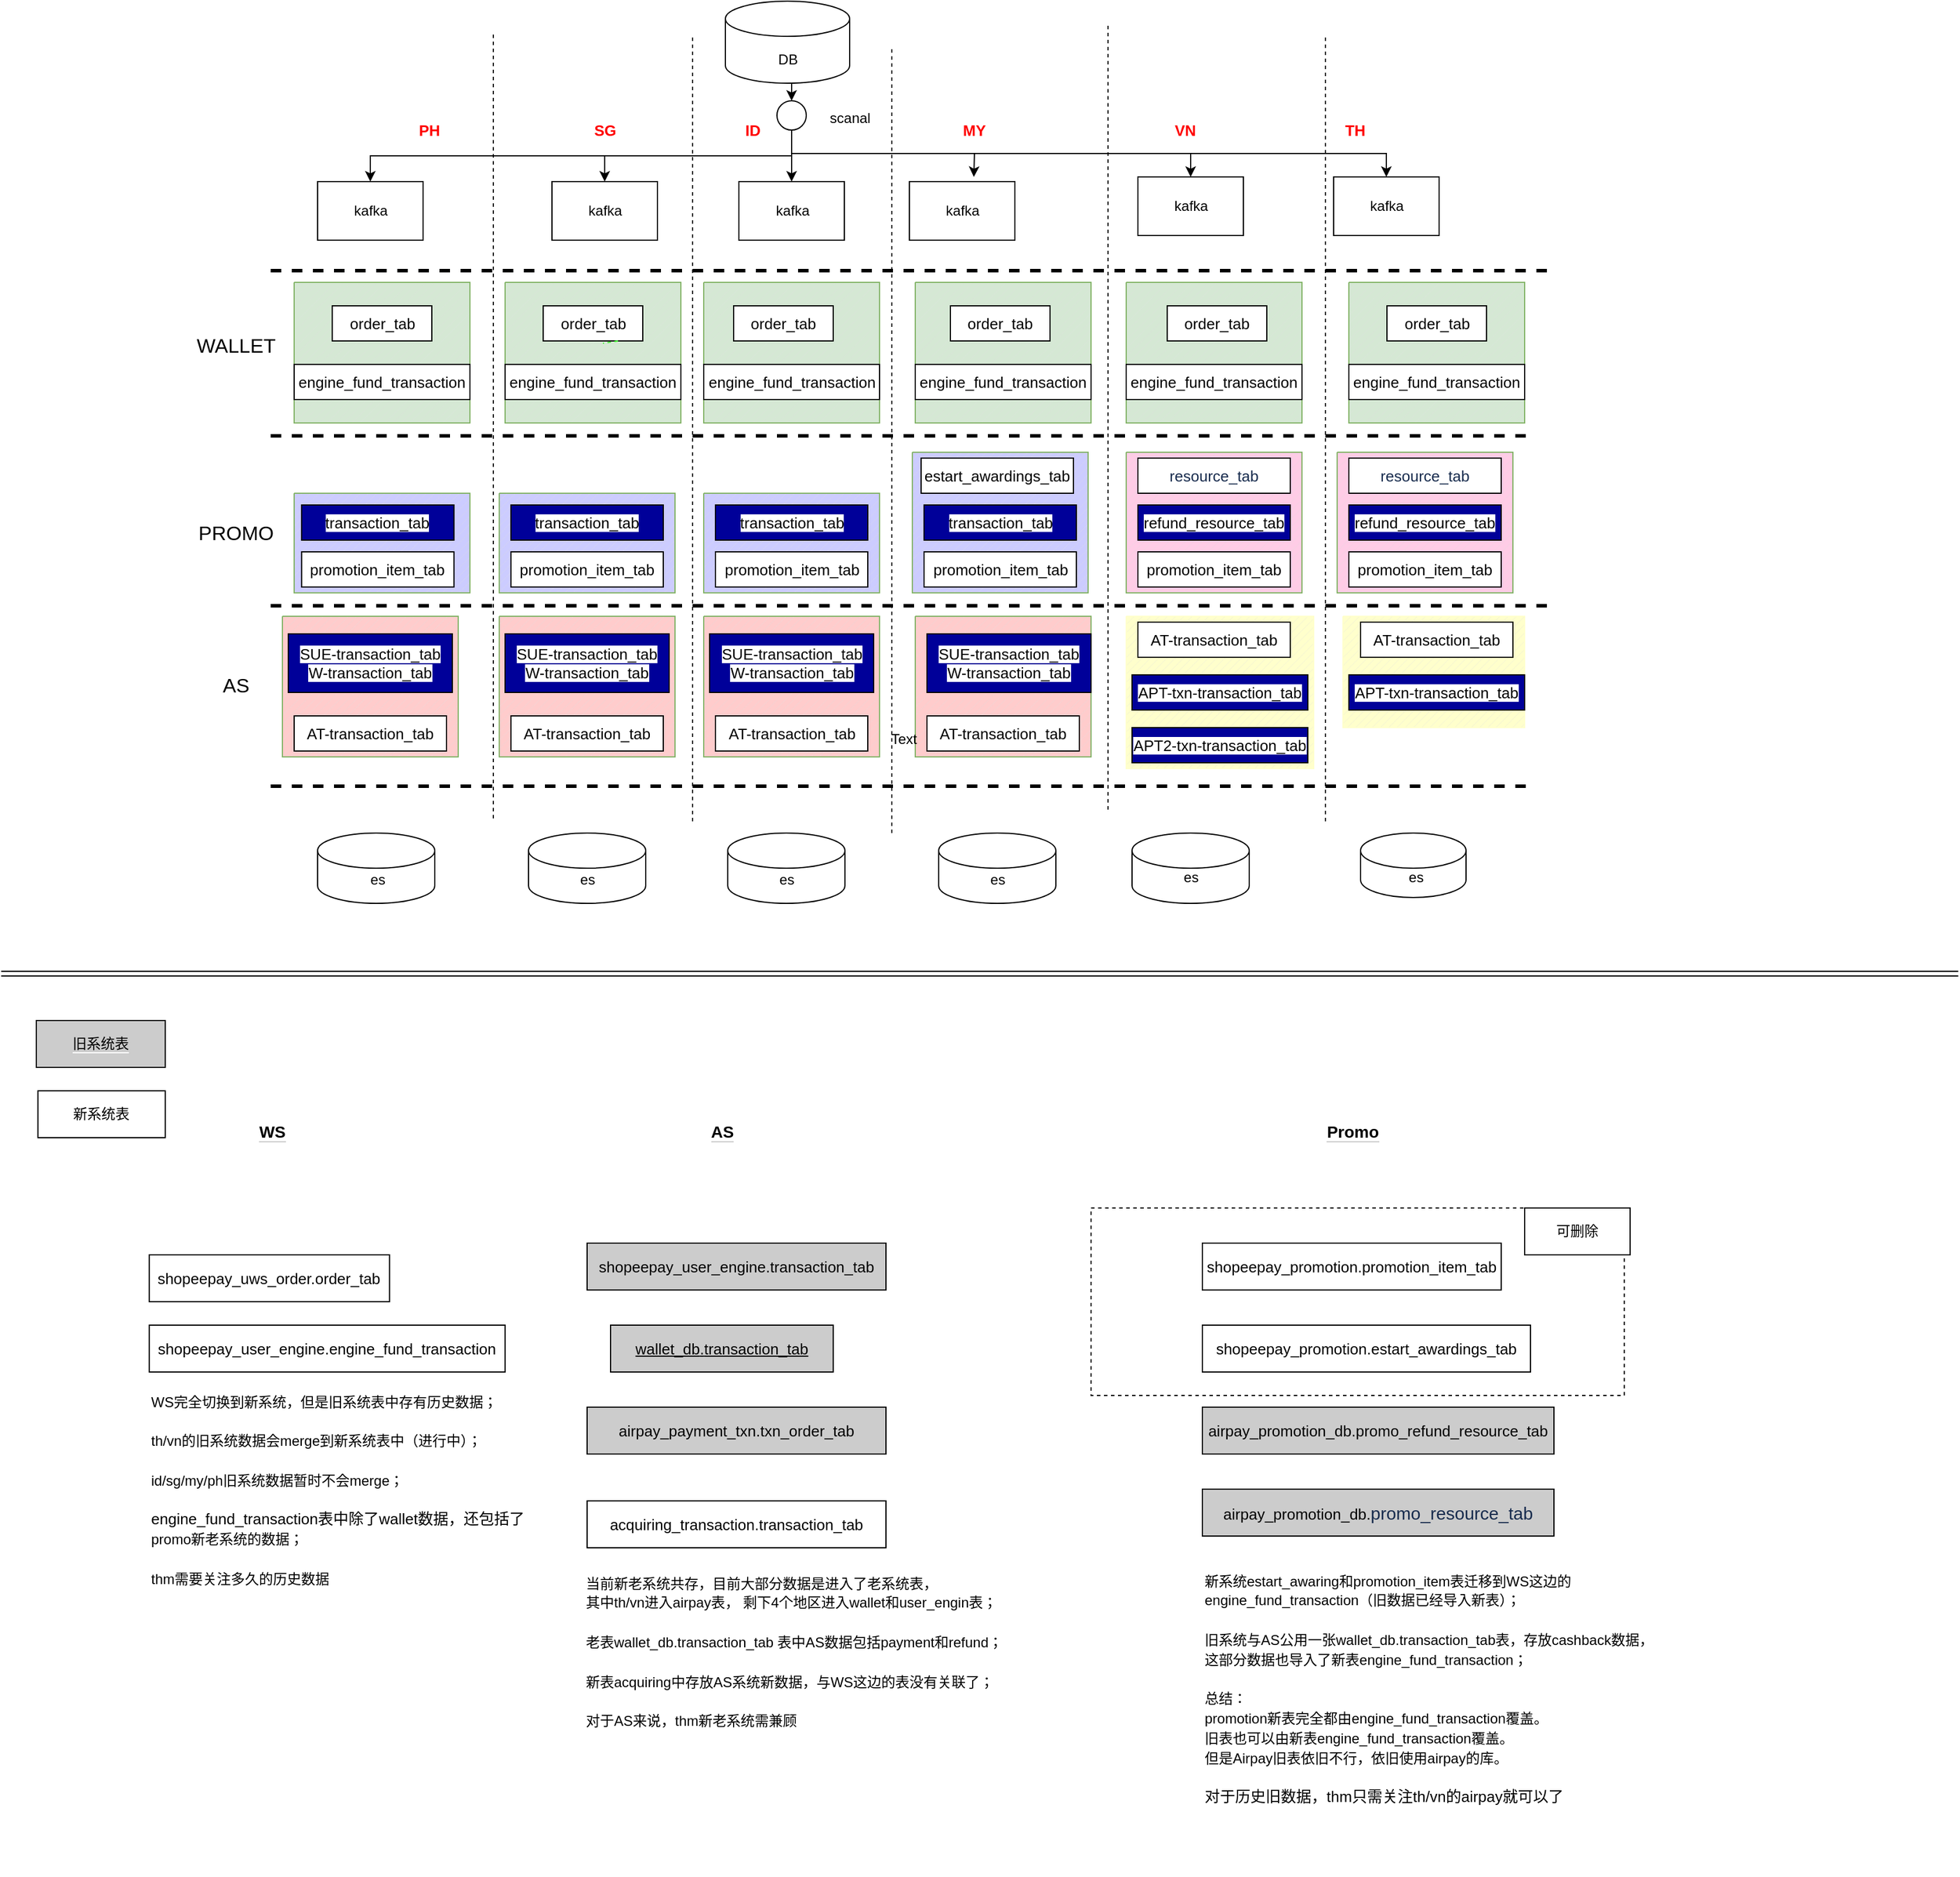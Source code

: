 <mxfile version="20.1.1" type="github">
  <diagram id="Rgu9b10L2iE2rET0YDp5" name="Page-1">
    <mxGraphModel dx="2493" dy="812" grid="1" gridSize="10" guides="1" tooltips="1" connect="1" arrows="1" fold="1" page="1" pageScale="1" pageWidth="827" pageHeight="1169" math="0" shadow="0">
      <root>
        <mxCell id="0" />
        <mxCell id="1" parent="0" />
        <mxCell id="pQwVAWviluEdPdVqKTF4-21" value="" style="rounded=0;whiteSpace=wrap;html=1;labelBackgroundColor=#FFFFFF;fontSize=12;fontColor=#000000;strokeColor=#000000;fillColor=#FFFFFF;dashed=1;" vertex="1" parent="1">
          <mxGeometry x="620" y="1040" width="455" height="160" as="geometry" />
        </mxCell>
        <mxCell id="u8LPxlXHGQV877NEv3iW-32" value="" style="verticalLabelPosition=bottom;verticalAlign=top;html=1;shape=mxgraph.basic.patternFillRect;fillStyle=diag;step=5;fillStrokeWidth=0.2;fillStrokeColor=#dddddd;fontFamily=Helvetica;fontSize=17;fillColor=#FFFFCC;strokeColor=#FFFFCC;" parent="1" vertex="1">
          <mxGeometry x="835" y="535" width="155" height="95" as="geometry" />
        </mxCell>
        <mxCell id="u8LPxlXHGQV877NEv3iW-31" value="" style="verticalLabelPosition=bottom;verticalAlign=top;html=1;shape=mxgraph.basic.patternFillRect;fillStyle=diag;step=5;fillStrokeWidth=0.2;fillStrokeColor=#dddddd;fontFamily=Helvetica;fontSize=17;fillColor=#FFFFCC;strokeColor=#FFFFCC;" parent="1" vertex="1">
          <mxGeometry x="650" y="535" width="160" height="130" as="geometry" />
        </mxCell>
        <mxCell id="u8LPxlXHGQV877NEv3iW-30" value="" style="verticalLabelPosition=bottom;verticalAlign=top;html=1;shape=mxgraph.basic.patternFillRect;fillStyle=diag;step=5;fillStrokeWidth=0.2;fillStrokeColor=#dddddd;fontFamily=Helvetica;fontSize=17;fillColor=#FFCCCC;strokeColor=#82b366;" parent="1" vertex="1">
          <mxGeometry x="470" y="535" width="150" height="120" as="geometry" />
        </mxCell>
        <mxCell id="u8LPxlXHGQV877NEv3iW-29" value="" style="verticalLabelPosition=bottom;verticalAlign=top;html=1;shape=mxgraph.basic.patternFillRect;fillStyle=diag;step=5;fillStrokeWidth=0.2;fillStrokeColor=#dddddd;fontFamily=Helvetica;fontSize=17;fillColor=#FFCCCC;strokeColor=#82b366;" parent="1" vertex="1">
          <mxGeometry x="289.5" y="535" width="150" height="120" as="geometry" />
        </mxCell>
        <mxCell id="u8LPxlXHGQV877NEv3iW-28" value="" style="verticalLabelPosition=bottom;verticalAlign=top;html=1;shape=mxgraph.basic.patternFillRect;fillStyle=diag;step=5;fillStrokeWidth=0.2;fillStrokeColor=#dddddd;fontFamily=Helvetica;fontSize=17;fillColor=#FFCCCC;strokeColor=#82b366;" parent="1" vertex="1">
          <mxGeometry x="115" y="535" width="150" height="120" as="geometry" />
        </mxCell>
        <mxCell id="u8LPxlXHGQV877NEv3iW-27" value="" style="verticalLabelPosition=bottom;verticalAlign=top;html=1;shape=mxgraph.basic.patternFillRect;fillStyle=diag;step=5;fillStrokeWidth=0.2;fillStrokeColor=#dddddd;fontFamily=Helvetica;fontSize=17;fillColor=#FFCCCC;strokeColor=#82b366;" parent="1" vertex="1">
          <mxGeometry x="-70" y="535" width="150" height="120" as="geometry" />
        </mxCell>
        <mxCell id="u8LPxlXHGQV877NEv3iW-7" value="" style="verticalLabelPosition=bottom;verticalAlign=top;html=1;shape=mxgraph.basic.patternFillRect;fillStyle=diag;step=5;fillStrokeWidth=0.2;fillStrokeColor=#dddddd;fontFamily=Helvetica;fontSize=17;fillColor=#CCCCFF;strokeColor=#82b366;" parent="1" vertex="1">
          <mxGeometry x="467.5" y="395" width="150" height="120" as="geometry" />
        </mxCell>
        <mxCell id="u8LPxlXHGQV877NEv3iW-6" value="" style="verticalLabelPosition=bottom;verticalAlign=top;html=1;shape=mxgraph.basic.patternFillRect;fillStyle=diag;step=5;fillStrokeWidth=0.2;fillStrokeColor=#dddddd;fontFamily=Helvetica;fontSize=17;fillColor=#FFCCE6;strokeColor=#82b366;" parent="1" vertex="1">
          <mxGeometry x="830" y="395" width="150" height="120" as="geometry" />
        </mxCell>
        <mxCell id="u8LPxlXHGQV877NEv3iW-5" value="" style="verticalLabelPosition=bottom;verticalAlign=top;html=1;shape=mxgraph.basic.patternFillRect;fillStyle=diag;step=5;fillStrokeWidth=0.2;fillStrokeColor=#dddddd;fontFamily=Helvetica;fontSize=17;fillColor=#FFCCE6;strokeColor=#82b366;" parent="1" vertex="1">
          <mxGeometry x="650" y="395" width="150" height="120" as="geometry" />
        </mxCell>
        <mxCell id="u8LPxlXHGQV877NEv3iW-4" value="" style="verticalLabelPosition=bottom;verticalAlign=top;html=1;shape=mxgraph.basic.patternFillRect;fillStyle=diag;step=5;fillStrokeWidth=0.2;fillStrokeColor=#dddddd;fontFamily=Helvetica;fontSize=17;fillColor=#CCCCFF;strokeColor=#82b366;" parent="1" vertex="1">
          <mxGeometry x="289.5" y="430" width="150" height="85" as="geometry" />
        </mxCell>
        <mxCell id="u8LPxlXHGQV877NEv3iW-3" value="" style="verticalLabelPosition=bottom;verticalAlign=top;html=1;shape=mxgraph.basic.patternFillRect;fillStyle=diag;step=5;fillStrokeWidth=0.2;fillStrokeColor=#dddddd;fontFamily=Helvetica;fontSize=17;fillColor=#CCCCFF;strokeColor=#82b366;" parent="1" vertex="1">
          <mxGeometry x="115" y="430" width="150" height="85" as="geometry" />
        </mxCell>
        <mxCell id="u8LPxlXHGQV877NEv3iW-2" value="" style="verticalLabelPosition=bottom;verticalAlign=top;html=1;shape=mxgraph.basic.patternFillRect;fillStyle=diag;step=5;fillStrokeWidth=0.2;fillStrokeColor=#dddddd;fontFamily=Helvetica;fontSize=17;fillColor=#CCCCFF;strokeColor=#82b366;" parent="1" vertex="1">
          <mxGeometry x="-60" y="430" width="150" height="85" as="geometry" />
        </mxCell>
        <mxCell id="obfEuhz5tkYcAMHYfL_A-12" value="" style="verticalLabelPosition=bottom;verticalAlign=top;html=1;shape=mxgraph.basic.patternFillRect;fillStyle=diag;step=5;fillStrokeWidth=0.2;fillStrokeColor=#dddddd;fontFamily=Helvetica;fontSize=17;fillColor=#d5e8d4;strokeColor=#82b366;" parent="1" vertex="1">
          <mxGeometry x="470" y="250" width="150" height="120" as="geometry" />
        </mxCell>
        <mxCell id="obfEuhz5tkYcAMHYfL_A-13" value="" style="verticalLabelPosition=bottom;verticalAlign=top;html=1;shape=mxgraph.basic.patternFillRect;fillStyle=diag;step=5;fillStrokeWidth=0.2;fillStrokeColor=#dddddd;fontFamily=Helvetica;fontSize=17;fillColor=#d5e8d4;strokeColor=#82b366;" parent="1" vertex="1">
          <mxGeometry x="289.5" y="250" width="150" height="120" as="geometry" />
        </mxCell>
        <mxCell id="obfEuhz5tkYcAMHYfL_A-11" value="" style="verticalLabelPosition=bottom;verticalAlign=top;html=1;shape=mxgraph.basic.patternFillRect;fillStyle=diag;step=5;fillStrokeWidth=0.2;fillStrokeColor=#dddddd;fontFamily=Helvetica;fontSize=17;fillColor=#d5e8d4;strokeColor=#82b366;" parent="1" vertex="1">
          <mxGeometry x="120" y="250" width="150" height="120" as="geometry" />
        </mxCell>
        <mxCell id="obfEuhz5tkYcAMHYfL_A-10" value="" style="verticalLabelPosition=bottom;verticalAlign=top;html=1;shape=mxgraph.basic.patternFillRect;fillStyle=diag;step=5;fillStrokeWidth=0.2;fillStrokeColor=#dddddd;fontFamily=Helvetica;fontSize=17;fillColor=#d5e8d4;strokeColor=#82b366;" parent="1" vertex="1">
          <mxGeometry x="-60" y="250" width="150" height="120" as="geometry" />
        </mxCell>
        <mxCell id="llHA0F0XFK7gP-8ioZ1l-37" style="edgeStyle=orthogonalEdgeStyle;rounded=0;orthogonalLoop=1;jettySize=auto;html=1;exitX=0.5;exitY=1;exitDx=0;exitDy=0;exitPerimeter=0;entryX=0.5;entryY=0;entryDx=0;entryDy=0;" parent="1" source="z7aQq6HsLRBQIQAuG7Yg-2" target="llHA0F0XFK7gP-8ioZ1l-36" edge="1">
          <mxGeometry relative="1" as="geometry" />
        </mxCell>
        <mxCell id="z7aQq6HsLRBQIQAuG7Yg-2" value="" style="shape=cylinder3;whiteSpace=wrap;html=1;boundedLbl=1;backgroundOutline=1;size=15;" parent="1" vertex="1">
          <mxGeometry x="308" y="10" width="106" height="70" as="geometry" />
        </mxCell>
        <mxCell id="z7aQq6HsLRBQIQAuG7Yg-3" value="DB" style="text;html=1;resizable=0;autosize=1;align=center;verticalAlign=middle;points=[];fillColor=none;strokeColor=none;rounded=0;" parent="1" vertex="1">
          <mxGeometry x="346" y="50" width="30" height="20" as="geometry" />
        </mxCell>
        <mxCell id="llHA0F0XFK7gP-8ioZ1l-1" value="" style="group" parent="1" vertex="1" connectable="0">
          <mxGeometry x="310" y="720" width="100" height="60" as="geometry" />
        </mxCell>
        <mxCell id="z7aQq6HsLRBQIQAuG7Yg-13" value="" style="shape=cylinder3;whiteSpace=wrap;html=1;boundedLbl=1;backgroundOutline=1;size=15;" parent="llHA0F0XFK7gP-8ioZ1l-1" vertex="1">
          <mxGeometry width="100" height="60" as="geometry" />
        </mxCell>
        <mxCell id="z7aQq6HsLRBQIQAuG7Yg-14" value="es" style="text;html=1;resizable=0;autosize=1;align=center;verticalAlign=middle;points=[];fillColor=none;strokeColor=none;rounded=0;" parent="llHA0F0XFK7gP-8ioZ1l-1" vertex="1">
          <mxGeometry x="35" y="30" width="30" height="20" as="geometry" />
        </mxCell>
        <mxCell id="llHA0F0XFK7gP-8ioZ1l-3" value="scanal" style="text;html=1;resizable=0;autosize=1;align=center;verticalAlign=middle;points=[];fillColor=none;strokeColor=none;rounded=0;" parent="1" vertex="1">
          <mxGeometry x="384" y="95" width="60" height="30" as="geometry" />
        </mxCell>
        <mxCell id="llHA0F0XFK7gP-8ioZ1l-20" value="" style="group" parent="1" vertex="1" connectable="0">
          <mxGeometry x="-40" y="164" width="90" height="50" as="geometry" />
        </mxCell>
        <mxCell id="SS__GNAfp92p4op3PODm-1" value="" style="rounded=0;whiteSpace=wrap;html=1;" parent="llHA0F0XFK7gP-8ioZ1l-20" vertex="1">
          <mxGeometry width="90" height="50" as="geometry" />
        </mxCell>
        <mxCell id="z7aQq6HsLRBQIQAuG7Yg-1" value="kafka" style="text;html=1;resizable=0;autosize=1;align=center;verticalAlign=middle;points=[];fillColor=none;strokeColor=none;rounded=0;" parent="llHA0F0XFK7gP-8ioZ1l-20" vertex="1">
          <mxGeometry x="25.0" y="14.997" width="40" height="20" as="geometry" />
        </mxCell>
        <mxCell id="llHA0F0XFK7gP-8ioZ1l-21" value="" style="group" parent="1" vertex="1" connectable="0">
          <mxGeometry x="827" y="160" width="90" height="50" as="geometry" />
        </mxCell>
        <mxCell id="llHA0F0XFK7gP-8ioZ1l-22" value="" style="rounded=0;whiteSpace=wrap;html=1;" parent="llHA0F0XFK7gP-8ioZ1l-21" vertex="1">
          <mxGeometry width="90" height="50" as="geometry" />
        </mxCell>
        <mxCell id="llHA0F0XFK7gP-8ioZ1l-23" value="kafka" style="text;html=1;resizable=0;autosize=1;align=center;verticalAlign=middle;points=[];fillColor=none;strokeColor=none;rounded=0;" parent="llHA0F0XFK7gP-8ioZ1l-21" vertex="1">
          <mxGeometry x="25.0" y="14.997" width="40" height="20" as="geometry" />
        </mxCell>
        <mxCell id="llHA0F0XFK7gP-8ioZ1l-24" value="" style="group" parent="1" vertex="1" connectable="0">
          <mxGeometry x="660" y="160" width="90" height="50" as="geometry" />
        </mxCell>
        <mxCell id="llHA0F0XFK7gP-8ioZ1l-25" value="" style="rounded=0;whiteSpace=wrap;html=1;" parent="llHA0F0XFK7gP-8ioZ1l-24" vertex="1">
          <mxGeometry width="90" height="50" as="geometry" />
        </mxCell>
        <mxCell id="llHA0F0XFK7gP-8ioZ1l-26" value="kafka" style="text;html=1;resizable=0;autosize=1;align=center;verticalAlign=middle;points=[];fillColor=none;strokeColor=none;rounded=0;" parent="llHA0F0XFK7gP-8ioZ1l-24" vertex="1">
          <mxGeometry x="25.0" y="14.997" width="40" height="20" as="geometry" />
        </mxCell>
        <mxCell id="llHA0F0XFK7gP-8ioZ1l-27" value="" style="group" parent="1" vertex="1" connectable="0">
          <mxGeometry x="465" y="164" width="90" height="50" as="geometry" />
        </mxCell>
        <mxCell id="llHA0F0XFK7gP-8ioZ1l-28" value="" style="rounded=0;whiteSpace=wrap;html=1;" parent="llHA0F0XFK7gP-8ioZ1l-27" vertex="1">
          <mxGeometry width="90" height="50" as="geometry" />
        </mxCell>
        <mxCell id="llHA0F0XFK7gP-8ioZ1l-29" value="kafka" style="text;html=1;resizable=0;autosize=1;align=center;verticalAlign=middle;points=[];fillColor=none;strokeColor=none;rounded=0;" parent="llHA0F0XFK7gP-8ioZ1l-27" vertex="1">
          <mxGeometry x="25.0" y="14.997" width="40" height="20" as="geometry" />
        </mxCell>
        <mxCell id="llHA0F0XFK7gP-8ioZ1l-30" value="" style="group" parent="1" vertex="1" connectable="0">
          <mxGeometry x="319.5" y="164" width="90" height="50" as="geometry" />
        </mxCell>
        <mxCell id="llHA0F0XFK7gP-8ioZ1l-31" value="" style="rounded=0;whiteSpace=wrap;html=1;" parent="llHA0F0XFK7gP-8ioZ1l-30" vertex="1">
          <mxGeometry width="90" height="50" as="geometry" />
        </mxCell>
        <mxCell id="llHA0F0XFK7gP-8ioZ1l-32" value="kafka" style="text;html=1;resizable=0;autosize=1;align=center;verticalAlign=middle;points=[];fillColor=none;strokeColor=none;rounded=0;" parent="llHA0F0XFK7gP-8ioZ1l-30" vertex="1">
          <mxGeometry x="25.0" y="14.997" width="40" height="20" as="geometry" />
        </mxCell>
        <mxCell id="llHA0F0XFK7gP-8ioZ1l-33" value="" style="group" parent="1" vertex="1" connectable="0">
          <mxGeometry x="160" y="164" width="90" height="50" as="geometry" />
        </mxCell>
        <mxCell id="llHA0F0XFK7gP-8ioZ1l-34" value="" style="rounded=0;whiteSpace=wrap;html=1;" parent="llHA0F0XFK7gP-8ioZ1l-33" vertex="1">
          <mxGeometry width="90" height="50" as="geometry" />
        </mxCell>
        <mxCell id="llHA0F0XFK7gP-8ioZ1l-35" value="kafka" style="text;html=1;resizable=0;autosize=1;align=center;verticalAlign=middle;points=[];fillColor=none;strokeColor=none;rounded=0;" parent="llHA0F0XFK7gP-8ioZ1l-33" vertex="1">
          <mxGeometry x="25.0" y="14.997" width="40" height="20" as="geometry" />
        </mxCell>
        <mxCell id="llHA0F0XFK7gP-8ioZ1l-38" style="edgeStyle=orthogonalEdgeStyle;rounded=0;orthogonalLoop=1;jettySize=auto;html=1;exitX=0.5;exitY=1;exitDx=0;exitDy=0;entryX=0.5;entryY=0;entryDx=0;entryDy=0;" parent="1" source="llHA0F0XFK7gP-8ioZ1l-36" target="SS__GNAfp92p4op3PODm-1" edge="1">
          <mxGeometry relative="1" as="geometry" />
        </mxCell>
        <mxCell id="llHA0F0XFK7gP-8ioZ1l-41" style="edgeStyle=orthogonalEdgeStyle;rounded=0;orthogonalLoop=1;jettySize=auto;html=1;exitX=0.5;exitY=1;exitDx=0;exitDy=0;" parent="1" source="llHA0F0XFK7gP-8ioZ1l-36" edge="1">
          <mxGeometry relative="1" as="geometry">
            <mxPoint x="520" y="160" as="targetPoint" />
          </mxGeometry>
        </mxCell>
        <mxCell id="llHA0F0XFK7gP-8ioZ1l-42" style="edgeStyle=orthogonalEdgeStyle;rounded=0;orthogonalLoop=1;jettySize=auto;html=1;exitX=0.5;exitY=1;exitDx=0;exitDy=0;entryX=0.5;entryY=0;entryDx=0;entryDy=0;" parent="1" source="llHA0F0XFK7gP-8ioZ1l-36" target="llHA0F0XFK7gP-8ioZ1l-25" edge="1">
          <mxGeometry relative="1" as="geometry">
            <mxPoint x="640" y="160" as="targetPoint" />
          </mxGeometry>
        </mxCell>
        <mxCell id="llHA0F0XFK7gP-8ioZ1l-43" style="edgeStyle=orthogonalEdgeStyle;rounded=0;orthogonalLoop=1;jettySize=auto;html=1;exitX=0.5;exitY=1;exitDx=0;exitDy=0;entryX=0.5;entryY=0;entryDx=0;entryDy=0;" parent="1" source="llHA0F0XFK7gP-8ioZ1l-36" target="llHA0F0XFK7gP-8ioZ1l-22" edge="1">
          <mxGeometry relative="1" as="geometry">
            <mxPoint x="780" y="160" as="targetPoint" />
          </mxGeometry>
        </mxCell>
        <mxCell id="llHA0F0XFK7gP-8ioZ1l-44" style="edgeStyle=orthogonalEdgeStyle;rounded=0;orthogonalLoop=1;jettySize=auto;html=1;exitX=0.5;exitY=1;exitDx=0;exitDy=0;entryX=0.5;entryY=0;entryDx=0;entryDy=0;" parent="1" source="llHA0F0XFK7gP-8ioZ1l-36" target="llHA0F0XFK7gP-8ioZ1l-34" edge="1">
          <mxGeometry relative="1" as="geometry" />
        </mxCell>
        <mxCell id="llHA0F0XFK7gP-8ioZ1l-57" style="edgeStyle=orthogonalEdgeStyle;rounded=0;orthogonalLoop=1;jettySize=auto;html=1;exitX=0.5;exitY=1;exitDx=0;exitDy=0;fontSize=13;fontColor=#FF0000;" parent="1" source="llHA0F0XFK7gP-8ioZ1l-36" target="llHA0F0XFK7gP-8ioZ1l-31" edge="1">
          <mxGeometry relative="1" as="geometry" />
        </mxCell>
        <mxCell id="llHA0F0XFK7gP-8ioZ1l-36" value="" style="ellipse;whiteSpace=wrap;html=1;aspect=fixed;" parent="1" vertex="1">
          <mxGeometry x="352" y="95" width="25" height="25" as="geometry" />
        </mxCell>
        <mxCell id="llHA0F0XFK7gP-8ioZ1l-45" value="" style="endArrow=none;dashed=1;html=1;rounded=0;" parent="1" edge="1">
          <mxGeometry width="50" height="50" relative="1" as="geometry">
            <mxPoint x="110" y="707.5" as="sourcePoint" />
            <mxPoint x="110" y="37.5" as="targetPoint" />
          </mxGeometry>
        </mxCell>
        <mxCell id="llHA0F0XFK7gP-8ioZ1l-46" value="" style="endArrow=none;dashed=1;html=1;rounded=0;" parent="1" edge="1">
          <mxGeometry width="50" height="50" relative="1" as="geometry">
            <mxPoint x="280" y="710" as="sourcePoint" />
            <mxPoint x="280" y="40" as="targetPoint" />
          </mxGeometry>
        </mxCell>
        <mxCell id="llHA0F0XFK7gP-8ioZ1l-47" value="" style="endArrow=none;dashed=1;html=1;rounded=0;" parent="1" edge="1">
          <mxGeometry width="50" height="50" relative="1" as="geometry">
            <mxPoint x="450" y="720" as="sourcePoint" />
            <mxPoint x="450" y="50" as="targetPoint" />
          </mxGeometry>
        </mxCell>
        <mxCell id="llHA0F0XFK7gP-8ioZ1l-48" value="" style="endArrow=none;dashed=1;html=1;rounded=0;" parent="1" edge="1">
          <mxGeometry width="50" height="50" relative="1" as="geometry">
            <mxPoint x="634.5" y="700" as="sourcePoint" />
            <mxPoint x="634.5" y="30" as="targetPoint" />
          </mxGeometry>
        </mxCell>
        <mxCell id="llHA0F0XFK7gP-8ioZ1l-49" value="" style="endArrow=none;dashed=1;html=1;rounded=0;" parent="1" edge="1">
          <mxGeometry width="50" height="50" relative="1" as="geometry">
            <mxPoint x="820" y="710" as="sourcePoint" />
            <mxPoint x="820" y="40" as="targetPoint" />
          </mxGeometry>
        </mxCell>
        <mxCell id="llHA0F0XFK7gP-8ioZ1l-50" value="&lt;b style=&quot;color: rgb(255, 0, 0); font-size: 13px;&quot;&gt;PH&lt;/b&gt;" style="text;html=1;resizable=0;autosize=1;align=center;verticalAlign=middle;points=[];fillColor=none;strokeColor=none;rounded=0;" parent="1" vertex="1">
          <mxGeometry x="40" y="110" width="30" height="20" as="geometry" />
        </mxCell>
        <mxCell id="llHA0F0XFK7gP-8ioZ1l-51" value="&lt;b style=&quot;color: rgb(255, 0, 0); font-size: 13px;&quot;&gt;SG&lt;/b&gt;" style="text;html=1;resizable=0;autosize=1;align=center;verticalAlign=middle;points=[];fillColor=none;strokeColor=none;rounded=0;" parent="1" vertex="1">
          <mxGeometry x="190" y="110" width="30" height="20" as="geometry" />
        </mxCell>
        <mxCell id="llHA0F0XFK7gP-8ioZ1l-52" value="&lt;b style=&quot;color: rgb(255, 0, 0); font-size: 13px;&quot;&gt;MY&lt;/b&gt;" style="text;html=1;resizable=0;autosize=1;align=center;verticalAlign=middle;points=[];fillColor=none;strokeColor=none;rounded=0;" parent="1" vertex="1">
          <mxGeometry x="500" y="110" width="40" height="20" as="geometry" />
        </mxCell>
        <mxCell id="llHA0F0XFK7gP-8ioZ1l-53" value="&lt;b style=&quot;color: rgb(255, 0, 0); font-size: 13px;&quot;&gt;VN&lt;/b&gt;" style="text;html=1;resizable=0;autosize=1;align=center;verticalAlign=middle;points=[];fillColor=none;strokeColor=none;rounded=0;" parent="1" vertex="1">
          <mxGeometry x="685" y="110" width="30" height="20" as="geometry" />
        </mxCell>
        <mxCell id="llHA0F0XFK7gP-8ioZ1l-54" value="&lt;font color=&quot;#ff0000&quot;&gt;&lt;span style=&quot;font-size: 13px;&quot;&gt;&lt;b&gt;TH&lt;/b&gt;&lt;/span&gt;&lt;/font&gt;" style="text;html=1;resizable=0;autosize=1;align=center;verticalAlign=middle;points=[];fillColor=none;strokeColor=none;rounded=0;" parent="1" vertex="1">
          <mxGeometry x="830" y="110" width="30" height="20" as="geometry" />
        </mxCell>
        <mxCell id="llHA0F0XFK7gP-8ioZ1l-55" value="&lt;font color=&quot;#ff0000&quot; style=&quot;font-size: 13px;&quot;&gt;&lt;b&gt;ID&lt;/b&gt;&lt;/font&gt;" style="text;html=1;resizable=0;autosize=1;align=center;verticalAlign=middle;points=[];fillColor=none;strokeColor=none;rounded=0;fontSize=13;" parent="1" vertex="1">
          <mxGeometry x="316" y="110" width="30" height="20" as="geometry" />
        </mxCell>
        <mxCell id="llHA0F0XFK7gP-8ioZ1l-58" value="" style="group" parent="1" vertex="1" connectable="0">
          <mxGeometry x="140" y="720" width="100" height="60" as="geometry" />
        </mxCell>
        <mxCell id="llHA0F0XFK7gP-8ioZ1l-59" value="" style="shape=cylinder3;whiteSpace=wrap;html=1;boundedLbl=1;backgroundOutline=1;size=15;" parent="llHA0F0XFK7gP-8ioZ1l-58" vertex="1">
          <mxGeometry width="100" height="60" as="geometry" />
        </mxCell>
        <mxCell id="llHA0F0XFK7gP-8ioZ1l-60" value="es" style="text;html=1;resizable=0;autosize=1;align=center;verticalAlign=middle;points=[];fillColor=none;strokeColor=none;rounded=0;" parent="llHA0F0XFK7gP-8ioZ1l-58" vertex="1">
          <mxGeometry x="35" y="30" width="30" height="20" as="geometry" />
        </mxCell>
        <mxCell id="llHA0F0XFK7gP-8ioZ1l-61" value="" style="group" parent="1" vertex="1" connectable="0">
          <mxGeometry x="-38.64" y="720" width="100" height="60" as="geometry" />
        </mxCell>
        <mxCell id="obfEuhz5tkYcAMHYfL_A-16" style="edgeStyle=none;shape=connector;rounded=0;orthogonalLoop=1;jettySize=auto;html=1;exitX=0.855;exitY=1;exitDx=0;exitDy=-4.35;exitPerimeter=0;entryX=0.717;entryY=1.1;entryDx=0;entryDy=0;entryPerimeter=0;dashed=1;labelBackgroundColor=default;fontFamily=Helvetica;fontSize=17;fontColor=#000000;endArrow=none;strokeColor=#35FF26;fillColor=#33FF99;" parent="llHA0F0XFK7gP-8ioZ1l-61" source="llHA0F0XFK7gP-8ioZ1l-62" target="llHA0F0XFK7gP-8ioZ1l-63" edge="1">
          <mxGeometry relative="1" as="geometry" />
        </mxCell>
        <mxCell id="llHA0F0XFK7gP-8ioZ1l-62" value="" style="shape=cylinder3;whiteSpace=wrap;html=1;boundedLbl=1;backgroundOutline=1;size=15;" parent="llHA0F0XFK7gP-8ioZ1l-61" vertex="1">
          <mxGeometry x="-1.364" width="100" height="60" as="geometry" />
        </mxCell>
        <mxCell id="llHA0F0XFK7gP-8ioZ1l-63" value="es" style="text;html=1;resizable=0;autosize=1;align=center;verticalAlign=middle;points=[];fillColor=none;strokeColor=none;rounded=0;" parent="llHA0F0XFK7gP-8ioZ1l-61" vertex="1">
          <mxGeometry x="35" y="30" width="30" height="20" as="geometry" />
        </mxCell>
        <mxCell id="llHA0F0XFK7gP-8ioZ1l-64" value="" style="group" parent="1" vertex="1" connectable="0">
          <mxGeometry x="490" y="740" width="100" height="60" as="geometry" />
        </mxCell>
        <mxCell id="llHA0F0XFK7gP-8ioZ1l-65" value="" style="shape=cylinder3;whiteSpace=wrap;html=1;boundedLbl=1;backgroundOutline=1;size=15;" parent="llHA0F0XFK7gP-8ioZ1l-64" vertex="1">
          <mxGeometry y="-20" width="100" height="60" as="geometry" />
        </mxCell>
        <mxCell id="llHA0F0XFK7gP-8ioZ1l-66" value="es" style="text;html=1;resizable=0;autosize=1;align=center;verticalAlign=middle;points=[];fillColor=none;strokeColor=none;rounded=0;" parent="llHA0F0XFK7gP-8ioZ1l-64" vertex="1">
          <mxGeometry x="35" y="10" width="30" height="20" as="geometry" />
        </mxCell>
        <mxCell id="llHA0F0XFK7gP-8ioZ1l-70" value="" style="group" parent="1" vertex="1" connectable="0">
          <mxGeometry x="850" y="720" width="90" height="55" as="geometry" />
        </mxCell>
        <mxCell id="llHA0F0XFK7gP-8ioZ1l-71" value="" style="shape=cylinder3;whiteSpace=wrap;html=1;boundedLbl=1;backgroundOutline=1;size=15;" parent="llHA0F0XFK7gP-8ioZ1l-70" vertex="1">
          <mxGeometry width="90" height="55.0" as="geometry" />
        </mxCell>
        <mxCell id="llHA0F0XFK7gP-8ioZ1l-72" value="es" style="text;html=1;resizable=0;autosize=1;align=center;verticalAlign=middle;points=[];fillColor=none;strokeColor=none;rounded=0;" parent="llHA0F0XFK7gP-8ioZ1l-70" vertex="1">
          <mxGeometry x="31.5" y="27.5" width="30" height="20" as="geometry" />
        </mxCell>
        <mxCell id="llHA0F0XFK7gP-8ioZ1l-74" value="" style="endArrow=none;dashed=1;html=1;rounded=0;fontSize=17;fontColor=#33FF33;fillColor=#33FF99;strokeColor=#000000;fontStyle=0;spacing=4;strokeWidth=3;" parent="1" edge="1">
          <mxGeometry width="50" height="50" relative="1" as="geometry">
            <mxPoint x="-80" y="240" as="sourcePoint" />
            <mxPoint x="1010" y="240" as="targetPoint" />
          </mxGeometry>
        </mxCell>
        <mxCell id="llHA0F0XFK7gP-8ioZ1l-75" value="" style="endArrow=none;dashed=1;html=1;rounded=0;fontSize=17;fontColor=#33FF33;fillColor=#33FF99;strokeColor=#000000;fontStyle=1;spacing=4;strokeWidth=3;" parent="1" edge="1">
          <mxGeometry width="50" height="50" relative="1" as="geometry">
            <mxPoint x="-80" y="381" as="sourcePoint" />
            <mxPoint x="1000" y="381" as="targetPoint" />
          </mxGeometry>
        </mxCell>
        <mxCell id="llHA0F0XFK7gP-8ioZ1l-77" value="" style="endArrow=none;dashed=1;html=1;rounded=0;fontSize=17;fontColor=#33FF33;fillColor=#33FF99;strokeColor=#000000;fontStyle=1;spacing=4;strokeWidth=3;" parent="1" edge="1">
          <mxGeometry width="50" height="50" relative="1" as="geometry">
            <mxPoint x="-80" y="526" as="sourcePoint" />
            <mxPoint x="1010" y="526" as="targetPoint" />
          </mxGeometry>
        </mxCell>
        <mxCell id="llHA0F0XFK7gP-8ioZ1l-68" value="" style="shape=cylinder3;whiteSpace=wrap;html=1;boundedLbl=1;backgroundOutline=1;size=15;" parent="1" vertex="1">
          <mxGeometry x="655" y="720" width="100" height="60" as="geometry" />
        </mxCell>
        <mxCell id="llHA0F0XFK7gP-8ioZ1l-76" value="" style="endArrow=none;dashed=1;html=1;rounded=0;fontSize=17;fontColor=#33FF33;fillColor=#33FF99;strokeColor=#000000;fontStyle=1;spacing=4;strokeWidth=3;" parent="1" edge="1">
          <mxGeometry width="50" height="50" relative="1" as="geometry">
            <mxPoint x="-80" y="680" as="sourcePoint" />
            <mxPoint x="1000" y="680" as="targetPoint" />
          </mxGeometry>
        </mxCell>
        <mxCell id="llHA0F0XFK7gP-8ioZ1l-79" value="es" style="text;html=1;resizable=0;autosize=1;align=center;verticalAlign=middle;points=[];fillColor=none;strokeColor=none;rounded=0;" parent="1" vertex="1">
          <mxGeometry x="690" y="747.5" width="30" height="20" as="geometry" />
        </mxCell>
        <mxCell id="llHA0F0XFK7gP-8ioZ1l-80" value="&lt;font color=&quot;#000000&quot;&gt;WALLET&lt;/font&gt;" style="text;html=1;resizable=0;autosize=1;align=center;verticalAlign=middle;points=[];fillColor=none;strokeColor=none;rounded=0;fontFamily=Helvetica;fontSize=17;fontColor=#33FF33;" parent="1" vertex="1">
          <mxGeometry x="-150" y="290" width="80" height="30" as="geometry" />
        </mxCell>
        <mxCell id="llHA0F0XFK7gP-8ioZ1l-81" value="&lt;font color=&quot;#000000&quot;&gt;PROMO&lt;/font&gt;" style="text;html=1;resizable=0;autosize=1;align=center;verticalAlign=middle;points=[];fillColor=none;strokeColor=none;rounded=0;fontFamily=Helvetica;fontSize=17;fontColor=#33FF33;" parent="1" vertex="1">
          <mxGeometry x="-150" y="450" width="80" height="30" as="geometry" />
        </mxCell>
        <mxCell id="llHA0F0XFK7gP-8ioZ1l-82" value="&lt;font color=&quot;#000000&quot;&gt;AS&lt;/font&gt;" style="text;html=1;resizable=0;autosize=1;align=center;verticalAlign=middle;points=[];fillColor=none;strokeColor=none;rounded=0;fontFamily=Helvetica;fontSize=17;fontColor=#33FF33;" parent="1" vertex="1">
          <mxGeometry x="-130" y="580" width="40" height="30" as="geometry" />
        </mxCell>
        <mxCell id="obfEuhz5tkYcAMHYfL_A-15" style="edgeStyle=none;shape=connector;rounded=0;orthogonalLoop=1;jettySize=auto;html=1;exitX=0.75;exitY=1;exitDx=0;exitDy=0;dashed=1;labelBackgroundColor=default;fontFamily=Helvetica;fontSize=17;fontColor=#000000;endArrow=none;strokeColor=#35FF26;fillColor=#33FF99;" parent="1" source="obfEuhz5tkYcAMHYfL_A-1" edge="1">
          <mxGeometry relative="1" as="geometry">
            <mxPoint x="220" y="300" as="targetPoint" />
          </mxGeometry>
        </mxCell>
        <mxCell id="obfEuhz5tkYcAMHYfL_A-1" value="&lt;span style=&quot;font-family: Arial; font-size: 13px; text-align: left; background-color: rgb(255, 255, 255);&quot;&gt;order_tab&lt;/span&gt;" style="rounded=0;whiteSpace=wrap;html=1;fontFamily=Helvetica;fontSize=17;fontColor=#000000;" parent="1" vertex="1">
          <mxGeometry x="152.5" y="270" width="85" height="30" as="geometry" />
        </mxCell>
        <mxCell id="obfEuhz5tkYcAMHYfL_A-2" value="&lt;span style=&quot;font-family: Arial; font-size: 13px; text-align: left; background-color: rgb(255, 255, 255);&quot;&gt;engine_fund_transaction&lt;/span&gt;" style="rounded=0;whiteSpace=wrap;html=1;fontFamily=Helvetica;fontSize=17;fontColor=#000000;" parent="1" vertex="1">
          <mxGeometry x="120" y="320" width="150" height="30" as="geometry" />
        </mxCell>
        <mxCell id="obfEuhz5tkYcAMHYfL_A-4" value="&lt;span style=&quot;font-family: Arial; font-size: 13px; text-align: left; background-color: rgb(255, 255, 255);&quot;&gt;order_tab&lt;/span&gt;" style="rounded=0;whiteSpace=wrap;html=1;fontFamily=Helvetica;fontSize=17;fontColor=#000000;" parent="1" vertex="1">
          <mxGeometry x="-27.5" y="270" width="85" height="30" as="geometry" />
        </mxCell>
        <mxCell id="obfEuhz5tkYcAMHYfL_A-5" value="&lt;span style=&quot;font-family: Arial; font-size: 13px; text-align: left; background-color: rgb(255, 255, 255);&quot;&gt;engine_fund_transaction&lt;/span&gt;" style="rounded=0;whiteSpace=wrap;html=1;fontFamily=Helvetica;fontSize=17;fontColor=#000000;" parent="1" vertex="1">
          <mxGeometry x="-60" y="320" width="150" height="30" as="geometry" />
        </mxCell>
        <mxCell id="obfEuhz5tkYcAMHYfL_A-6" value="&lt;span style=&quot;font-family: Arial; font-size: 13px; text-align: left; background-color: rgb(255, 255, 255);&quot;&gt;order_tab&lt;/span&gt;" style="rounded=0;whiteSpace=wrap;html=1;fontFamily=Helvetica;fontSize=17;fontColor=#000000;" parent="1" vertex="1">
          <mxGeometry x="315" y="270" width="85" height="30" as="geometry" />
        </mxCell>
        <mxCell id="obfEuhz5tkYcAMHYfL_A-7" value="&lt;span style=&quot;font-family: Arial; font-size: 13px; text-align: left; background-color: rgb(255, 255, 255);&quot;&gt;engine_fund_transaction&lt;/span&gt;" style="rounded=0;whiteSpace=wrap;html=1;fontFamily=Helvetica;fontSize=17;fontColor=#000000;" parent="1" vertex="1">
          <mxGeometry x="289.5" y="320" width="150" height="30" as="geometry" />
        </mxCell>
        <mxCell id="obfEuhz5tkYcAMHYfL_A-8" value="&lt;span style=&quot;font-family: Arial; font-size: 13px; text-align: left; background-color: rgb(255, 255, 255);&quot;&gt;order_tab&lt;/span&gt;" style="rounded=0;whiteSpace=wrap;html=1;fontFamily=Helvetica;fontSize=17;fontColor=#000000;" parent="1" vertex="1">
          <mxGeometry x="500" y="270" width="85" height="30" as="geometry" />
        </mxCell>
        <mxCell id="obfEuhz5tkYcAMHYfL_A-9" value="&lt;span style=&quot;font-family: Arial; font-size: 13px; text-align: left; background-color: rgb(255, 255, 255);&quot;&gt;engine_fund_transaction&lt;/span&gt;" style="rounded=0;whiteSpace=wrap;html=1;fontFamily=Helvetica;fontSize=17;fontColor=#000000;" parent="1" vertex="1">
          <mxGeometry x="470" y="320" width="150" height="30" as="geometry" />
        </mxCell>
        <mxCell id="obfEuhz5tkYcAMHYfL_A-14" style="edgeStyle=none;shape=connector;rounded=0;orthogonalLoop=1;jettySize=auto;html=1;exitX=0.75;exitY=1;exitDx=0;exitDy=0;entryX=0.6;entryY=1.067;entryDx=0;entryDy=0;entryPerimeter=0;dashed=1;labelBackgroundColor=default;fontFamily=Helvetica;fontSize=17;fontColor=#000000;endArrow=none;strokeColor=#35FF26;fillColor=#33FF99;" parent="1" source="obfEuhz5tkYcAMHYfL_A-1" target="obfEuhz5tkYcAMHYfL_A-1" edge="1">
          <mxGeometry relative="1" as="geometry" />
        </mxCell>
        <mxCell id="obfEuhz5tkYcAMHYfL_A-17" value="&lt;span style=&quot;font-family: Arial; font-size: 13px; text-align: left; background-color: rgb(255, 255, 255);&quot;&gt;estart_awardings_tab&lt;/span&gt;" style="rounded=0;whiteSpace=wrap;html=1;fontFamily=Helvetica;fontSize=17;fontColor=#000000;" parent="1" vertex="1">
          <mxGeometry x="475" y="400" width="130" height="30" as="geometry" />
        </mxCell>
        <mxCell id="obfEuhz5tkYcAMHYfL_A-18" value="&lt;span style=&quot;color: rgb(23, 43, 77); font-family: Arial; text-align: left; background-color: rgb(255, 255, 255);&quot;&gt;&lt;font style=&quot;font-size: 13px;&quot;&gt;resource_tab&lt;/font&gt;&lt;/span&gt;" style="rounded=0;whiteSpace=wrap;html=1;fontFamily=Helvetica;fontSize=17;fontColor=#000000;" parent="1" vertex="1">
          <mxGeometry x="660" y="400" width="130" height="30" as="geometry" />
        </mxCell>
        <mxCell id="obfEuhz5tkYcAMHYfL_A-19" value="&lt;span style=&quot;font-family: Arial; font-size: 13px; text-align: left; background-color: rgb(255, 255, 255);&quot;&gt;refund_resource_tab&lt;/span&gt;" style="rounded=0;whiteSpace=wrap;html=1;fontFamily=Helvetica;fontSize=17;fontColor=#000000;fillColor=#000099;" parent="1" vertex="1">
          <mxGeometry x="660" y="440" width="130" height="30" as="geometry" />
        </mxCell>
        <mxCell id="obfEuhz5tkYcAMHYfL_A-20" value="&lt;span style=&quot;color: rgb(23, 43, 77); font-family: Arial; text-align: left; background-color: rgb(255, 255, 255);&quot;&gt;&lt;font style=&quot;font-size: 13px;&quot;&gt;resource_tab&lt;/font&gt;&lt;/span&gt;" style="rounded=0;whiteSpace=wrap;html=1;fontFamily=Helvetica;fontSize=17;fontColor=#000000;" parent="1" vertex="1">
          <mxGeometry x="840" y="400" width="130" height="30" as="geometry" />
        </mxCell>
        <mxCell id="obfEuhz5tkYcAMHYfL_A-21" value="&lt;span style=&quot;font-family: Arial; font-size: 13px; text-align: left; background-color: rgb(255, 255, 255);&quot;&gt;refund_resource_tab&lt;/span&gt;" style="rounded=0;whiteSpace=wrap;html=1;fontFamily=Helvetica;fontSize=17;fontColor=#000000;fillColor=#000099;" parent="1" vertex="1">
          <mxGeometry x="840" y="440" width="130" height="30" as="geometry" />
        </mxCell>
        <mxCell id="obfEuhz5tkYcAMHYfL_A-22" value="&lt;span style=&quot;font-family: Arial; font-size: 13px; text-align: left; background-color: rgb(255, 255, 255);&quot;&gt;transaction_tab&lt;/span&gt;" style="rounded=0;whiteSpace=wrap;html=1;fontFamily=Helvetica;fontSize=17;fontColor=#000000;fillColor=#000099;" parent="1" vertex="1">
          <mxGeometry x="-53.64" y="440" width="130" height="30" as="geometry" />
        </mxCell>
        <mxCell id="obfEuhz5tkYcAMHYfL_A-23" value="&lt;span style=&quot;font-family: Arial; font-size: 13px; text-align: left; background-color: rgb(255, 255, 255);&quot;&gt;transaction_tab&lt;/span&gt;" style="rounded=0;whiteSpace=wrap;html=1;fontFamily=Helvetica;fontSize=17;fontColor=#000000;fillColor=#000099;" parent="1" vertex="1">
          <mxGeometry x="299.5" y="440" width="130" height="30" as="geometry" />
        </mxCell>
        <mxCell id="obfEuhz5tkYcAMHYfL_A-24" value="&lt;span style=&quot;font-family: Arial; font-size: 13px; text-align: left; background-color: rgb(255, 255, 255);&quot;&gt;transaction_tab&lt;/span&gt;" style="rounded=0;whiteSpace=wrap;html=1;fontFamily=Helvetica;fontSize=17;fontColor=#000000;fillColor=#000099;" parent="1" vertex="1">
          <mxGeometry x="125" y="440" width="130" height="30" as="geometry" />
        </mxCell>
        <mxCell id="obfEuhz5tkYcAMHYfL_A-26" value="&lt;span style=&quot;font-family: Arial; font-size: 13px; text-align: left; background-color: rgb(255, 255, 255);&quot;&gt;transaction_tab&lt;/span&gt;" style="rounded=0;whiteSpace=wrap;html=1;fontFamily=Helvetica;fontSize=17;fontColor=#000000;fillColor=#000099;" parent="1" vertex="1">
          <mxGeometry x="477.5" y="440" width="130" height="30" as="geometry" />
        </mxCell>
        <mxCell id="obfEuhz5tkYcAMHYfL_A-27" value="&lt;span style=&quot;font-family: Arial; font-size: 13px; text-align: left; background-color: rgb(255, 255, 255);&quot;&gt;promotion_item_tab&lt;/span&gt;" style="rounded=0;whiteSpace=wrap;html=1;fontFamily=Helvetica;fontSize=17;fontColor=#000000;" parent="1" vertex="1">
          <mxGeometry x="477.5" y="480" width="130" height="30" as="geometry" />
        </mxCell>
        <mxCell id="obfEuhz5tkYcAMHYfL_A-28" value="&lt;span style=&quot;font-family: Arial; font-size: 13px; text-align: left; background-color: rgb(255, 255, 255);&quot;&gt;promotion_item_tab&lt;/span&gt;" style="rounded=0;whiteSpace=wrap;html=1;fontFamily=Helvetica;fontSize=17;fontColor=#000000;fillColor=#FFFFFF;" parent="1" vertex="1">
          <mxGeometry x="660" y="480" width="130" height="30" as="geometry" />
        </mxCell>
        <mxCell id="obfEuhz5tkYcAMHYfL_A-29" value="&lt;span style=&quot;font-family: Arial; font-size: 13px; text-align: left; background-color: rgb(255, 255, 255);&quot;&gt;promotion_item_tab&lt;/span&gt;" style="rounded=0;whiteSpace=wrap;html=1;fontFamily=Helvetica;fontSize=17;fontColor=#000000;fillColor=#FFFFFF;" parent="1" vertex="1">
          <mxGeometry x="840" y="480" width="130" height="30" as="geometry" />
        </mxCell>
        <mxCell id="obfEuhz5tkYcAMHYfL_A-30" value="&lt;span style=&quot;font-family: Arial; font-size: 13px; text-align: left; background-color: rgb(255, 255, 255);&quot;&gt;promotion_item_tab&lt;/span&gt;" style="rounded=0;whiteSpace=wrap;html=1;fontFamily=Helvetica;fontSize=17;fontColor=#000000;" parent="1" vertex="1">
          <mxGeometry x="299.5" y="480" width="130" height="30" as="geometry" />
        </mxCell>
        <mxCell id="obfEuhz5tkYcAMHYfL_A-31" value="&lt;span style=&quot;font-family: Arial; font-size: 13px; text-align: left; background-color: rgb(255, 255, 255);&quot;&gt;promotion_item_tab&lt;/span&gt;" style="rounded=0;whiteSpace=wrap;html=1;fontFamily=Helvetica;fontSize=17;fontColor=#000000;" parent="1" vertex="1">
          <mxGeometry x="125" y="480" width="130" height="30" as="geometry" />
        </mxCell>
        <mxCell id="obfEuhz5tkYcAMHYfL_A-32" value="&lt;span style=&quot;font-family: Arial; font-size: 13px; text-align: left; background-color: rgb(255, 255, 255);&quot;&gt;promotion_item_tab&lt;/span&gt;" style="rounded=0;whiteSpace=wrap;html=1;fontFamily=Helvetica;fontSize=17;fontColor=#000000;" parent="1" vertex="1">
          <mxGeometry x="-53.64" y="480" width="130" height="30" as="geometry" />
        </mxCell>
        <mxCell id="u8LPxlXHGQV877NEv3iW-16" value="&lt;span style=&quot;font-family: Arial; font-size: 13px; text-align: left; background-color: rgb(255, 255, 255);&quot;&gt;AT-transaction_tab&lt;/span&gt;" style="rounded=0;whiteSpace=wrap;html=1;fontFamily=Helvetica;fontSize=17;fontColor=#000000;" parent="1" vertex="1">
          <mxGeometry x="-60" y="620" width="130" height="30" as="geometry" />
        </mxCell>
        <mxCell id="u8LPxlXHGQV877NEv3iW-17" value="&lt;span style=&quot;font-family: Arial; font-size: 13px; text-align: left; background-color: rgb(255, 255, 255);&quot;&gt;AT-transaction_tab&lt;/span&gt;" style="rounded=0;whiteSpace=wrap;html=1;fontFamily=Helvetica;fontSize=17;fontColor=#000000;" parent="1" vertex="1">
          <mxGeometry x="125" y="620" width="130" height="30" as="geometry" />
        </mxCell>
        <mxCell id="u8LPxlXHGQV877NEv3iW-18" value="&lt;span style=&quot;font-family: Arial; font-size: 13px; text-align: left; background-color: rgb(255, 255, 255);&quot;&gt;AT-transaction_tab&lt;/span&gt;" style="rounded=0;whiteSpace=wrap;html=1;fontFamily=Helvetica;fontSize=17;fontColor=#000000;" parent="1" vertex="1">
          <mxGeometry x="299.5" y="620" width="130" height="30" as="geometry" />
        </mxCell>
        <mxCell id="u8LPxlXHGQV877NEv3iW-19" value="&lt;span style=&quot;font-family: Arial; font-size: 13px; text-align: left; background-color: rgb(255, 255, 255);&quot;&gt;AT-transaction_tab&lt;/span&gt;" style="rounded=0;whiteSpace=wrap;html=1;fontFamily=Helvetica;fontSize=17;fontColor=#000000;" parent="1" vertex="1">
          <mxGeometry x="480" y="620" width="130" height="30" as="geometry" />
        </mxCell>
        <mxCell id="u8LPxlXHGQV877NEv3iW-20" value="&lt;span style=&quot;font-family: Arial; font-size: 13px; text-align: left; background-color: rgb(255, 255, 255);&quot;&gt;AT-transaction_tab&lt;/span&gt;" style="rounded=0;whiteSpace=wrap;html=1;fontFamily=Helvetica;fontSize=17;fontColor=#000000;" parent="1" vertex="1">
          <mxGeometry x="660" y="540" width="130" height="30" as="geometry" />
        </mxCell>
        <mxCell id="u8LPxlXHGQV877NEv3iW-21" value="&lt;span style=&quot;font-family: Arial; font-size: 13px; text-align: left; background-color: rgb(255, 255, 255);&quot;&gt;AT-transaction_tab&lt;/span&gt;" style="rounded=0;whiteSpace=wrap;html=1;fontFamily=Helvetica;fontSize=17;fontColor=#000000;" parent="1" vertex="1">
          <mxGeometry x="850" y="540" width="130" height="30" as="geometry" />
        </mxCell>
        <mxCell id="u8LPxlXHGQV877NEv3iW-22" value="&lt;span style=&quot;font-family: Arial; font-size: 13px; text-align: left; background-color: rgb(255, 255, 255);&quot;&gt;APT-txn-transaction_tab&lt;/span&gt;" style="rounded=0;whiteSpace=wrap;html=1;fontFamily=Helvetica;fontSize=17;fontColor=#000000;fillColor=#000099;" parent="1" vertex="1">
          <mxGeometry x="655" y="585" width="150" height="30" as="geometry" />
        </mxCell>
        <mxCell id="u8LPxlXHGQV877NEv3iW-24" value="&lt;span style=&quot;font-family: Arial; font-size: 13px; text-align: left; background-color: rgb(255, 255, 255);&quot;&gt;APT-txn-transaction_tab&lt;/span&gt;" style="rounded=0;whiteSpace=wrap;html=1;fontFamily=Helvetica;fontSize=17;fontColor=#000000;fillColor=#000099;" parent="1" vertex="1">
          <mxGeometry x="840" y="585" width="150" height="30" as="geometry" />
        </mxCell>
        <mxCell id="u8LPxlXHGQV877NEv3iW-25" value="&lt;span style=&quot;font-family: Arial; font-size: 13px; text-align: left; background-color: rgb(255, 255, 255);&quot;&gt;APT2-txn-transaction_tab&lt;/span&gt;" style="rounded=0;whiteSpace=wrap;html=1;fontFamily=Helvetica;fontSize=17;fontColor=#000000;fillColor=#000099;" parent="1" vertex="1">
          <mxGeometry x="655" y="630" width="150" height="30" as="geometry" />
        </mxCell>
        <mxCell id="u8LPxlXHGQV877NEv3iW-35" value="" style="verticalLabelPosition=bottom;verticalAlign=top;html=1;shape=mxgraph.basic.patternFillRect;fillStyle=diag;step=5;fillStrokeWidth=0.2;fillStrokeColor=#dddddd;fontFamily=Helvetica;fontSize=17;fillColor=#d5e8d4;strokeColor=#82b366;" parent="1" vertex="1">
          <mxGeometry x="650" y="250" width="150" height="120" as="geometry" />
        </mxCell>
        <mxCell id="u8LPxlXHGQV877NEv3iW-36" value="" style="verticalLabelPosition=bottom;verticalAlign=top;html=1;shape=mxgraph.basic.patternFillRect;fillStyle=diag;step=5;fillStrokeWidth=0.2;fillStrokeColor=#dddddd;fontFamily=Helvetica;fontSize=17;fillColor=#d5e8d4;strokeColor=#82b366;" parent="1" vertex="1">
          <mxGeometry x="840" y="250" width="150" height="120" as="geometry" />
        </mxCell>
        <mxCell id="u8LPxlXHGQV877NEv3iW-37" value="&lt;span style=&quot;font-family: Arial; font-size: 13px; text-align: left; background-color: rgb(255, 255, 255);&quot;&gt;order_tab&lt;/span&gt;" style="rounded=0;whiteSpace=wrap;html=1;fontFamily=Helvetica;fontSize=17;fontColor=#000000;" parent="1" vertex="1">
          <mxGeometry x="685" y="270" width="85" height="30" as="geometry" />
        </mxCell>
        <mxCell id="u8LPxlXHGQV877NEv3iW-38" value="&lt;span style=&quot;font-family: Arial; font-size: 13px; text-align: left; background-color: rgb(255, 255, 255);&quot;&gt;order_tab&lt;/span&gt;" style="rounded=0;whiteSpace=wrap;html=1;fontFamily=Helvetica;fontSize=17;fontColor=#000000;" parent="1" vertex="1">
          <mxGeometry x="872.5" y="270" width="85" height="30" as="geometry" />
        </mxCell>
        <mxCell id="u8LPxlXHGQV877NEv3iW-39" value="&lt;span style=&quot;font-family: Arial; font-size: 13px; text-align: left; background-color: rgb(255, 255, 255);&quot;&gt;engine_fund_transaction&lt;/span&gt;" style="rounded=0;whiteSpace=wrap;html=1;fontFamily=Helvetica;fontSize=17;fontColor=#000000;" parent="1" vertex="1">
          <mxGeometry x="650" y="320" width="150" height="30" as="geometry" />
        </mxCell>
        <mxCell id="u8LPxlXHGQV877NEv3iW-40" value="&lt;span style=&quot;font-family: Arial; font-size: 13px; text-align: left; background-color: rgb(255, 255, 255);&quot;&gt;engine_fund_transaction&lt;/span&gt;" style="rounded=0;whiteSpace=wrap;html=1;fontFamily=Helvetica;fontSize=17;fontColor=#000000;" parent="1" vertex="1">
          <mxGeometry x="840" y="320" width="150" height="30" as="geometry" />
        </mxCell>
        <mxCell id="GyRxJwb0_hrZiQDM708I-3" value="&lt;span style=&quot;font-family: Arial; font-size: 13px; text-align: left; background-color: rgb(255, 255, 255);&quot;&gt;SUE-transaction_tab&lt;br&gt;&lt;/span&gt;&lt;span style=&quot;font-family: Arial; font-size: 13px; text-align: left; background-color: rgb(255, 255, 255);&quot;&gt;W-transaction_tab&lt;/span&gt;" style="rounded=0;whiteSpace=wrap;html=1;fillColor=#000099;" parent="1" vertex="1">
          <mxGeometry x="-65" y="550" width="140" height="50" as="geometry" />
        </mxCell>
        <mxCell id="GyRxJwb0_hrZiQDM708I-4" value="Text" style="text;html=1;resizable=0;autosize=1;align=center;verticalAlign=middle;points=[];fillColor=none;strokeColor=none;rounded=0;" parent="1" vertex="1">
          <mxGeometry x="440" y="630" width="40" height="20" as="geometry" />
        </mxCell>
        <mxCell id="GyRxJwb0_hrZiQDM708I-5" value="&lt;span style=&quot;font-family: Arial; font-size: 13px; text-align: left; background-color: rgb(255, 255, 255);&quot;&gt;SUE-transaction_tab&lt;br&gt;&lt;/span&gt;&lt;span style=&quot;font-family: Arial; font-size: 13px; text-align: left; background-color: rgb(255, 255, 255);&quot;&gt;W-transaction_tab&lt;/span&gt;" style="rounded=0;whiteSpace=wrap;html=1;fillColor=#000099;" parent="1" vertex="1">
          <mxGeometry x="120" y="550" width="140" height="50" as="geometry" />
        </mxCell>
        <mxCell id="GyRxJwb0_hrZiQDM708I-6" value="&lt;span style=&quot;font-family: Arial; font-size: 13px; text-align: left; background-color: rgb(255, 255, 255);&quot;&gt;SUE-transaction_tab&lt;br&gt;&lt;/span&gt;&lt;span style=&quot;font-family: Arial; font-size: 13px; text-align: left; background-color: rgb(255, 255, 255);&quot;&gt;W-transaction_tab&lt;/span&gt;" style="rounded=0;whiteSpace=wrap;html=1;fillColor=#000099;" parent="1" vertex="1">
          <mxGeometry x="294.5" y="550" width="140" height="50" as="geometry" />
        </mxCell>
        <mxCell id="GyRxJwb0_hrZiQDM708I-7" value="&lt;span style=&quot;font-family: Arial; font-size: 13px; text-align: left; background-color: rgb(255, 255, 255);&quot;&gt;SUE-transaction_tab&lt;br&gt;&lt;/span&gt;&lt;span style=&quot;font-family: Arial; font-size: 13px; text-align: left; background-color: rgb(255, 255, 255);&quot;&gt;W-transaction_tab&lt;/span&gt;" style="rounded=0;whiteSpace=wrap;html=1;fillColor=#000099;" parent="1" vertex="1">
          <mxGeometry x="480" y="550" width="140" height="50" as="geometry" />
        </mxCell>
        <mxCell id="pQwVAWviluEdPdVqKTF4-1" value="&lt;span style=&quot;font-family: Arial; font-size: 13px; text-align: left; background-color: rgb(255, 255, 255);&quot;&gt;shopeepay_user_engine&lt;/span&gt;&lt;span style=&quot;font-family: Arial; font-size: 13px; text-align: left; background-color: rgb(255, 255, 255);&quot;&gt;.&lt;/span&gt;&lt;span style=&quot;font-family: Arial; font-size: 13px; text-align: left; background-color: rgb(255, 255, 255);&quot;&gt;engine_fund_transaction&lt;/span&gt;" style="rounded=0;whiteSpace=wrap;html=1;" vertex="1" parent="1">
          <mxGeometry x="-183.64" y="1140" width="303.64" height="40" as="geometry" />
        </mxCell>
        <mxCell id="pQwVAWviluEdPdVqKTF4-2" value="&lt;span style=&quot;font-family: Arial; font-size: 13px; text-align: left; background-color: rgb(255, 255, 255);&quot;&gt;shopeepay_uws_order.&lt;/span&gt;&lt;span style=&quot;font-family: Arial; font-size: 13px; text-align: left; background-color: rgb(255, 255, 255);&quot;&gt;order_tab&lt;/span&gt;" style="rounded=0;whiteSpace=wrap;html=1;" vertex="1" parent="1">
          <mxGeometry x="-183.64" y="1080" width="205" height="40" as="geometry" />
        </mxCell>
        <mxCell id="pQwVAWviluEdPdVqKTF4-3" value="&lt;span style=&quot;background-color: rgb(204, 204, 204);&quot;&gt;&lt;span style=&quot;font-family: Arial; font-size: 13px; text-align: left;&quot;&gt;shopeepay_user_engine&lt;/span&gt;&lt;span style=&quot;font-family: Arial; font-size: 13px; text-align: left;&quot;&gt;.&lt;/span&gt;&lt;span style=&quot;font-family: Arial; font-size: 13px; text-align: left;&quot;&gt;transaction_tab&lt;/span&gt;&lt;/span&gt;" style="rounded=0;whiteSpace=wrap;html=1;strokeColor=#000000;fillColor=#CCCCCC;" vertex="1" parent="1">
          <mxGeometry x="190" y="1070" width="255" height="40" as="geometry" />
        </mxCell>
        <mxCell id="pQwVAWviluEdPdVqKTF4-4" value="&lt;span style=&quot;background-color: rgb(204, 204, 204);&quot;&gt;&lt;u&gt;&lt;span style=&quot;font-family: Arial; font-size: 13px; text-align: left;&quot;&gt;wallet_db&lt;/span&gt;&lt;span style=&quot;font-family: Arial; font-size: 13px; text-align: left;&quot;&gt;.&lt;/span&gt;&lt;span style=&quot;font-family: Arial; font-size: 13px; text-align: left;&quot;&gt;transaction_tab&lt;/span&gt;&lt;/u&gt;&lt;/span&gt;" style="rounded=0;whiteSpace=wrap;html=1;fillColor=#CCCCCC;" vertex="1" parent="1">
          <mxGeometry x="210" y="1140" width="190" height="40" as="geometry" />
        </mxCell>
        <mxCell id="pQwVAWviluEdPdVqKTF4-5" value="&lt;span style=&quot;font-family: Arial; font-size: 13px; text-align: left; background-color: rgb(255, 255, 255);&quot;&gt;acquiring_transaction&lt;/span&gt;&lt;span style=&quot;font-family: Arial; font-size: 13px; text-align: left; background-color: rgb(255, 255, 255);&quot;&gt;.&lt;/span&gt;&lt;span style=&quot;font-family: Arial; font-size: 13px; text-align: left; background-color: rgb(255, 255, 255);&quot;&gt;transaction_tab&lt;/span&gt;" style="rounded=0;whiteSpace=wrap;html=1;" vertex="1" parent="1">
          <mxGeometry x="190" y="1290" width="255" height="40" as="geometry" />
        </mxCell>
        <mxCell id="pQwVAWviluEdPdVqKTF4-6" value="&lt;span style=&quot;background-color: rgb(204, 204, 204);&quot;&gt;&lt;span style=&quot;font-family: Arial; font-size: 13px; text-align: left;&quot;&gt;airpay_payment_txn&lt;/span&gt;&lt;span style=&quot;font-family: Arial; font-size: 13px; text-align: left;&quot;&gt;.&lt;/span&gt;&lt;span style=&quot;font-family: Arial; font-size: 13px; text-align: left;&quot;&gt;txn_order_tab&lt;/span&gt;&lt;/span&gt;" style="rounded=0;whiteSpace=wrap;html=1;fillColor=#CCCCCC;" vertex="1" parent="1">
          <mxGeometry x="190" y="1210" width="255" height="40" as="geometry" />
        </mxCell>
        <mxCell id="pQwVAWviluEdPdVqKTF4-7" value="&lt;span style=&quot;font-family: Arial; font-size: 13px; text-align: left; background-color: rgb(255, 255, 255);&quot;&gt;shopeepay_promotion&lt;/span&gt;&lt;span style=&quot;font-family: Arial; font-size: 13px; text-align: left; background-color: rgb(255, 255, 255);&quot;&gt;.&lt;/span&gt;&lt;span style=&quot;font-family: Arial; font-size: 13px; text-align: left; background-color: rgb(255, 255, 255);&quot;&gt;promotion_item_tab&lt;/span&gt;" style="rounded=0;whiteSpace=wrap;html=1;" vertex="1" parent="1">
          <mxGeometry x="715" y="1070" width="255" height="40" as="geometry" />
        </mxCell>
        <mxCell id="pQwVAWviluEdPdVqKTF4-8" value="&lt;span style=&quot;font-family: Arial; font-size: 13px; text-align: left; background-color: rgb(255, 255, 255);&quot;&gt;shopeepay_promotion&lt;/span&gt;&lt;span style=&quot;font-family: Arial; font-size: 13px; text-align: left; background-color: rgb(255, 255, 255);&quot;&gt;.&lt;/span&gt;&lt;span style=&quot;font-family: Arial; font-size: 13px; text-align: left; background-color: rgb(255, 255, 255);&quot;&gt;estart_awardings_tab&lt;/span&gt;" style="rounded=0;whiteSpace=wrap;html=1;" vertex="1" parent="1">
          <mxGeometry x="715" y="1140" width="280" height="40" as="geometry" />
        </mxCell>
        <mxCell id="pQwVAWviluEdPdVqKTF4-9" value="&lt;span style=&quot;background-color: rgb(204, 204, 204);&quot;&gt;&lt;span style=&quot;font-family: Arial; font-size: 13px; text-align: left;&quot;&gt;airpay_promotion_db&lt;/span&gt;&lt;span style=&quot;font-family: Arial; font-size: 13px; text-align: left;&quot;&gt;.&lt;/span&gt;&lt;span style=&quot;font-family: Arial; font-size: 13px; text-align: left;&quot;&gt;promo_refund_resource_tab&lt;/span&gt;&lt;/span&gt;" style="rounded=0;whiteSpace=wrap;html=1;fillColor=#CCCCCC;" vertex="1" parent="1">
          <mxGeometry x="715" y="1210" width="300" height="40" as="geometry" />
        </mxCell>
        <mxCell id="pQwVAWviluEdPdVqKTF4-11" value="&lt;span style=&quot;background-color: rgb(204, 204, 204);&quot;&gt;&lt;span style=&quot;font-family: Arial; font-size: 13px; text-align: left;&quot;&gt;airpay_promotion_db&lt;/span&gt;&lt;span style=&quot;font-family: Arial; font-size: 13px; text-align: left;&quot;&gt;.&lt;/span&gt;&lt;span style=&quot;color: rgb(23, 43, 77); font-family: Arial; font-size: 15px; text-align: left;&quot;&gt;promo_resource_tab&lt;/span&gt;&lt;/span&gt;" style="rounded=0;whiteSpace=wrap;html=1;fillColor=#CCCCCC;" vertex="1" parent="1">
          <mxGeometry x="715" y="1280" width="300" height="40" as="geometry" />
        </mxCell>
        <mxCell id="pQwVAWviluEdPdVqKTF4-12" value="&lt;b&gt;&lt;font style=&quot;background-color: rgb(255, 255, 255); font-size: 14px;&quot;&gt;WS&lt;/font&gt;&lt;/b&gt;" style="text;html=1;resizable=0;autosize=1;align=center;verticalAlign=middle;points=[];fillColor=none;strokeColor=none;rounded=0;labelBackgroundColor=#CCCCCC;" vertex="1" parent="1">
          <mxGeometry x="-103.64" y="960" width="50" height="30" as="geometry" />
        </mxCell>
        <mxCell id="pQwVAWviluEdPdVqKTF4-13" value="&lt;b&gt;&lt;font style=&quot;background-color: rgb(255, 255, 255); font-size: 14px;&quot;&gt;AS&lt;/font&gt;&lt;/b&gt;" style="text;html=1;resizable=0;autosize=1;align=center;verticalAlign=middle;points=[];fillColor=none;strokeColor=none;rounded=0;labelBackgroundColor=#CCCCCC;" vertex="1" parent="1">
          <mxGeometry x="285" y="960" width="40" height="30" as="geometry" />
        </mxCell>
        <mxCell id="pQwVAWviluEdPdVqKTF4-14" value="&lt;b&gt;&lt;font style=&quot;background-color: rgb(255, 255, 255); font-size: 14px;&quot;&gt;Promo&lt;/font&gt;&lt;/b&gt;" style="text;html=1;resizable=0;autosize=1;align=center;verticalAlign=middle;points=[];fillColor=none;strokeColor=none;rounded=0;labelBackgroundColor=#CCCCCC;" vertex="1" parent="1">
          <mxGeometry x="807.5" y="960" width="70" height="30" as="geometry" />
        </mxCell>
        <mxCell id="pQwVAWviluEdPdVqKTF4-15" value="&lt;font style=&quot;font-size: 12px;&quot;&gt;WS完全切换到新系统，但是旧系统表中存有历史数据；&lt;br&gt;&lt;br&gt;th/vn的旧系统数据会merge到新系统表中（进行中）；&lt;br&gt;&lt;br&gt;id/sg/my/ph旧系统数据暂时不会merge；&lt;br&gt;&lt;br&gt;&lt;span style=&quot;font-family: Arial; font-size: 13px;&quot;&gt;engine_fund_transaction表中除了wallet数据，还包括了&lt;br&gt;&lt;/span&gt;promo新老系统的数据；&lt;br&gt;&lt;br&gt;thm需要关注多久的历史数据&lt;br&gt;&lt;/font&gt;" style="text;html=1;resizable=0;autosize=1;align=left;verticalAlign=middle;points=[];fillColor=none;strokeColor=none;rounded=0;labelBackgroundColor=#FFFFFF;fontSize=14;fontColor=#000000;" vertex="1" parent="1">
          <mxGeometry x="-183.64" y="1190" width="340" height="180" as="geometry" />
        </mxCell>
        <mxCell id="pQwVAWviluEdPdVqKTF4-16" value="&lt;font style=&quot;&quot;&gt;&lt;font style=&quot;font-size: 12px;&quot;&gt;当前新老系统共存，目前大部分数据是进入了老系统表，&lt;br&gt;其中th/vn进入airpay表， 剩下4个地区进入wallet和user_engin表；&lt;br&gt;&lt;br&gt;&lt;span style=&quot;font-family: Arial;&quot;&gt;老表wallet_db&lt;/span&gt;&lt;span style=&quot;font-family: Arial;&quot;&gt;.&lt;/span&gt;&lt;/font&gt;&lt;span style=&quot;font-family: Arial;&quot;&gt;&lt;font style=&quot;font-size: 12px;&quot;&gt;transaction_tab 表中AS数据包括payment和refund；&lt;br&gt;&lt;br&gt;新表acquiring中存放AS系统新数据，与WS这边的表没有关联了；&lt;br&gt;&lt;br&gt;对于AS来说，thm新老系统需兼顾&lt;br&gt;&lt;/font&gt;&lt;/span&gt;&lt;br&gt;&lt;br&gt;&lt;/font&gt;" style="text;html=1;resizable=0;autosize=1;align=left;verticalAlign=middle;points=[];fillColor=none;strokeColor=none;rounded=0;labelBackgroundColor=#FFFFFF;fontSize=14;fontColor=#000000;" vertex="1" parent="1">
          <mxGeometry x="187" y="1345" width="380" height="180" as="geometry" />
        </mxCell>
        <mxCell id="pQwVAWviluEdPdVqKTF4-17" value="&lt;font style=&quot;&quot;&gt;&lt;font style=&quot;font-size: 12px;&quot;&gt;新系统estart_awaring和promotion_item表迁移到WS这边的&lt;br&gt;&lt;span style=&quot;font-family: Arial;&quot;&gt;engine_fund_transaction（旧数据已经导入新表）；&lt;br&gt;&lt;/span&gt;&lt;span style=&quot;font-family: Arial;&quot;&gt;&lt;br&gt;旧系统与AS公用一张&lt;/span&gt;&lt;span style=&quot;font-family: Arial;&quot;&gt;wallet_db&lt;/span&gt;&lt;span style=&quot;font-family: Arial;&quot;&gt;.&lt;/span&gt;&lt;span style=&quot;font-family: Arial;&quot;&gt;transaction_tab表，存放cashback数据，&lt;br&gt;这部分数据也导入了新表&lt;/span&gt;&lt;span style=&quot;font-family: Arial;&quot;&gt;engine_fund_transaction&lt;/span&gt;&lt;span style=&quot;font-family: Arial;&quot;&gt;；&lt;br&gt;&lt;/span&gt;&lt;span style=&quot;font-family: Arial;&quot;&gt;&lt;br&gt;总结：&lt;br&gt;promotion新表完全都由&lt;/span&gt;&lt;span style=&quot;font-family: Arial;&quot;&gt;engine_fund_transaction覆盖。&lt;br&gt;旧表也可以由新表&lt;/span&gt;&lt;span style=&quot;font-family: Arial;&quot;&gt;engine_fund_transaction覆盖。&lt;/span&gt;&lt;span style=&quot;font-family: Arial;&quot;&gt;&lt;br&gt;但是Airpay旧表依旧不行，依旧使用airpay的库。&lt;br&gt;&lt;/span&gt;&lt;/font&gt;&lt;span style=&quot;font-size: 13px; font-family: Arial;&quot;&gt;&lt;br&gt;对于历史旧数据，thm只需关注th/vn的airpay就可以了&lt;br&gt;&lt;br&gt;&lt;/span&gt;&lt;br&gt;&lt;br&gt;&lt;/font&gt;" style="text;html=1;resizable=0;autosize=1;align=left;verticalAlign=middle;points=[];fillColor=none;strokeColor=none;rounded=0;labelBackgroundColor=#FFFFFF;fontSize=14;fontColor=#000000;" vertex="1" parent="1">
          <mxGeometry x="715" y="1340" width="410" height="270" as="geometry" />
        </mxCell>
        <mxCell id="pQwVAWviluEdPdVqKTF4-18" value="&lt;span style=&quot;background-color: rgb(204, 204, 204);&quot;&gt;旧系统表&lt;/span&gt;" style="rounded=0;whiteSpace=wrap;html=1;labelBackgroundColor=#FFFFFF;fontSize=12;fontColor=#000000;strokeColor=#000000;fillColor=#CCCCCC;" vertex="1" parent="1">
          <mxGeometry x="-280" y="880" width="110" height="40" as="geometry" />
        </mxCell>
        <mxCell id="pQwVAWviluEdPdVqKTF4-19" value="新系统表" style="rounded=0;whiteSpace=wrap;html=1;labelBackgroundColor=#FFFFFF;fontSize=12;fontColor=#000000;strokeColor=#000000;fillColor=#FFFFFF;" vertex="1" parent="1">
          <mxGeometry x="-278.64" y="940" width="108.64" height="40" as="geometry" />
        </mxCell>
        <mxCell id="pQwVAWviluEdPdVqKTF4-20" value="" style="shape=link;html=1;rounded=0;fontSize=12;fontColor=#000000;" edge="1" parent="1">
          <mxGeometry width="100" relative="1" as="geometry">
            <mxPoint x="-310" y="840" as="sourcePoint" />
            <mxPoint x="1360" y="840" as="targetPoint" />
          </mxGeometry>
        </mxCell>
        <mxCell id="pQwVAWviluEdPdVqKTF4-22" value="可删除" style="rounded=0;whiteSpace=wrap;html=1;labelBackgroundColor=#FFFFFF;fontSize=12;fontColor=#000000;strokeColor=#000000;fillColor=#FFFFFF;" vertex="1" parent="1">
          <mxGeometry x="990" y="1040" width="90" height="40" as="geometry" />
        </mxCell>
      </root>
    </mxGraphModel>
  </diagram>
</mxfile>
